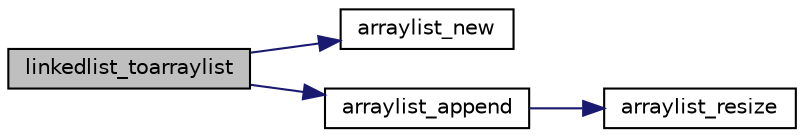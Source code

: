 digraph "linkedlist_toarraylist"
{
 // INTERACTIVE_SVG=YES
 // LATEX_PDF_SIZE
  edge [fontname="Helvetica",fontsize="10",labelfontname="Helvetica",labelfontsize="10"];
  node [fontname="Helvetica",fontsize="10",shape=record];
  rankdir="LR";
  Node23 [label="linkedlist_toarraylist",height=0.2,width=0.4,color="black", fillcolor="grey75", style="filled", fontcolor="black",tooltip=" "];
  Node23 -> Node24 [color="midnightblue",fontsize="10",style="solid",fontname="Helvetica"];
  Node24 [label="arraylist_new",height=0.2,width=0.4,color="black", fillcolor="white", style="filled",URL="$arraylist_8h.html#a0f3dce9a4ff6eec624a885cab52d5cb1",tooltip=" "];
  Node23 -> Node25 [color="midnightblue",fontsize="10",style="solid",fontname="Helvetica"];
  Node25 [label="arraylist_append",height=0.2,width=0.4,color="black", fillcolor="white", style="filled",URL="$arraylist_8h.html#ac567053ff89cc5cae2050d9a7a844c6a",tooltip=" "];
  Node25 -> Node26 [color="midnightblue",fontsize="10",style="solid",fontname="Helvetica"];
  Node26 [label="arraylist_resize",height=0.2,width=0.4,color="black", fillcolor="white", style="filled",URL="$arraylist_8h.html#a6d47af225b71d94985c9ceca938e7890",tooltip=" "];
}
